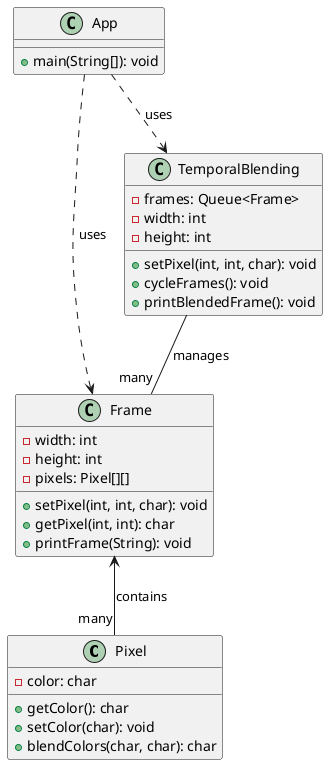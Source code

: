 @startuml

class Pixel {
    - color: char
    + getColor(): char
    + setColor(char): void
    + blendColors(char, char): char
}

class Frame {
    - width: int
    - height: int
    - pixels: Pixel[][]
    + setPixel(int, int, char): void
    + getPixel(int, int): char
    + printFrame(String): void
}

class TemporalBlending {
    - frames: Queue<Frame>
    - width: int
    - height: int
    + setPixel(int, int, char): void
    + cycleFrames(): void
    + printBlendedFrame(): void
}

class App {
    + main(String[]): void
}

Frame <-- "many" Pixel : contains
TemporalBlending -- "many" Frame : manages
App ..> Frame : uses
App ..> TemporalBlending : uses

@enduml
